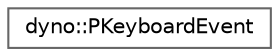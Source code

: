 digraph "Graphical Class Hierarchy"
{
 // LATEX_PDF_SIZE
  bgcolor="transparent";
  edge [fontname=Helvetica,fontsize=10,labelfontname=Helvetica,labelfontsize=10];
  node [fontname=Helvetica,fontsize=10,shape=box,height=0.2,width=0.4];
  rankdir="LR";
  Node0 [id="Node000000",label="dyno::PKeyboardEvent",height=0.2,width=0.4,color="grey40", fillcolor="white", style="filled",URL="$structdyno_1_1_p_keyboard_event.html",tooltip=" "];
}
